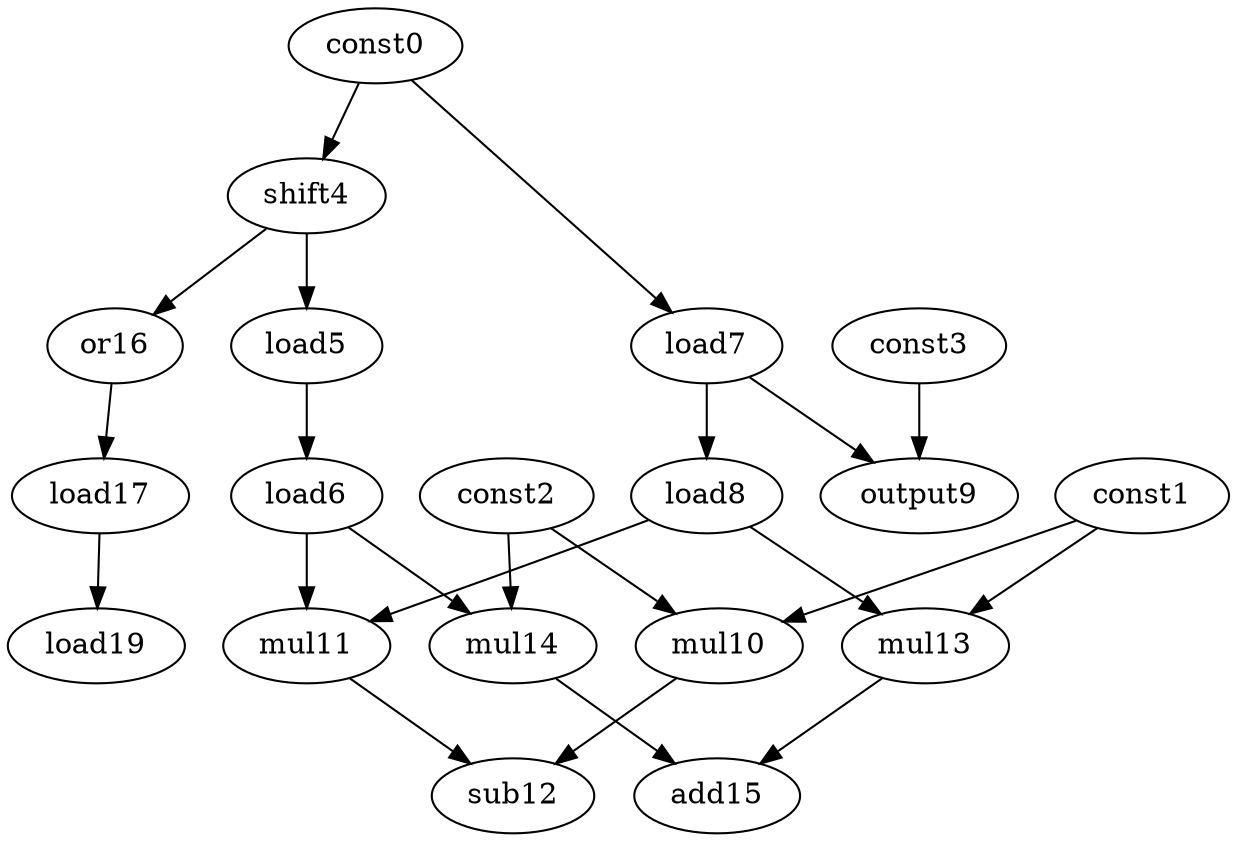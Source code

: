 digraph G {
const0[op_code=const, const_value=" 0"];
const1[op_code=const, const_value=" 0"];
const2[op_code=const, const_value=" 0"];
const3[op_code=const, const_value=" 0"];
shift4[op_code=shift];
load5[op_code=load];
load6[op_code=load];
load7[op_code=load];
load8[op_code=load];
output9[op_code=output];
mul10[op_code=mul];
mul11[op_code=mul];
sub12[op_code=sub];
mul13[op_code=mul];
mul14[op_code=mul];
add15[op_code=add];
or16[op_code=or];
load17[op_code=load];
load19[op_code=load];
const0->shift4[operand=0]; //const->shl
const0->load7[operand=0]; //const->load
const1->mul10[operand=0]; //const->mul
const1->mul13[operand=0]; //const->mul
const2->mul10[operand=1]; //const->mul
const2->mul14[operand=0]; //const->mul
const3->output9[operand=0]; //const->output
shift4->load5[operand=0]; //shl->load
shift4->or16[operand=0]; //shl->or
load5->load6[operand=0]; //load->load
load6->mul11[operand=0]; //load->mul
load6->mul14[operand=1]; //load->mul
load7->load8[operand=0]; //load->load
load7->output9[operand=1]; //load->output
load8->mul11[operand=1]; //load->mul
load8->mul13[operand=1]; //load->mul
mul10->sub12[operand=0]; //mul->sub
mul11->sub12[operand=1]; //mul->sub
mul13->add15[operand=0]; //mul->add
mul14->add15[operand=1]; //mul->add
or16->load17[operand=0]; //or->load
load17->load19[operand=0]; //load->load
}
